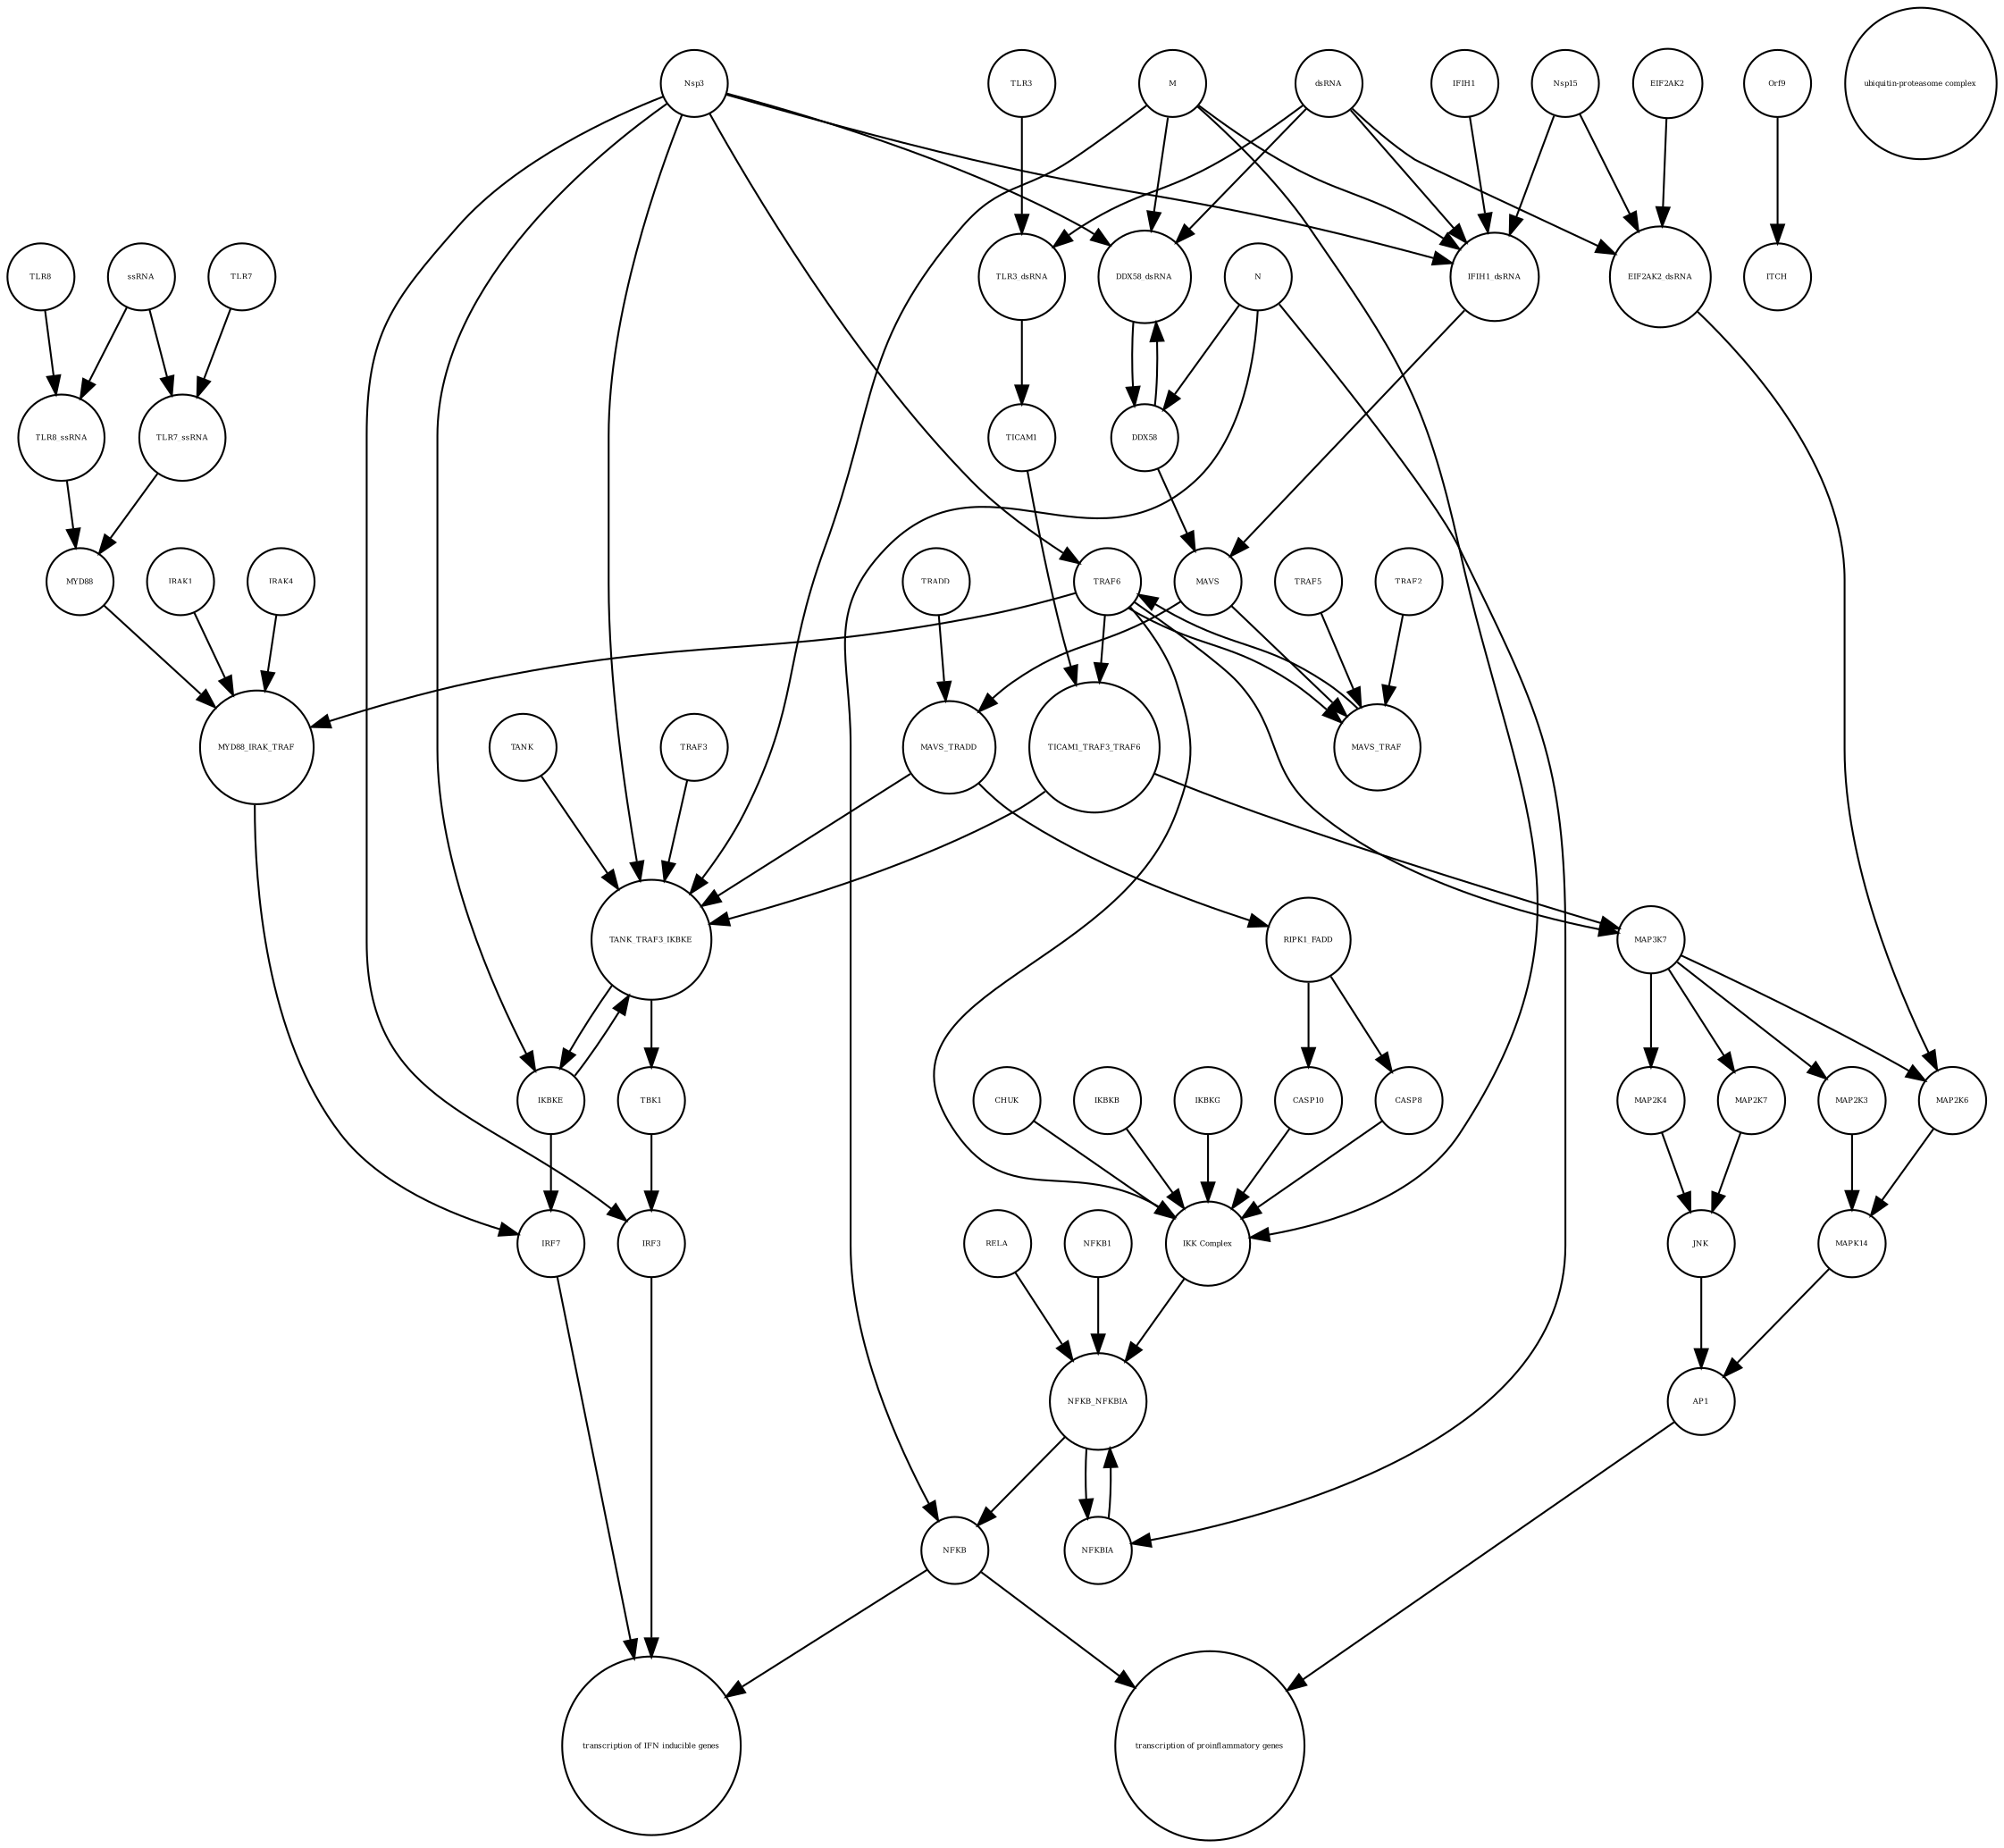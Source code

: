 strict digraph  {
TICAM1_TRAF3_TRAF6 [annotation="", bipartite=0, cls=complex, fontsize=4, label=TICAM1_TRAF3_TRAF6, shape=circle];
MAP3K7 [annotation="", bipartite=0, cls=macromolecule, fontsize=4, label=MAP3K7, shape=circle];
IRF7 [annotation=urn_miriam_hgnc_6122, bipartite=0, cls="macromolecule multimer", fontsize=4, label=IRF7, shape=circle];
"transcription of IFN inducible genes" [annotation="", bipartite=0, cls=phenotype, fontsize=4, label="transcription of IFN inducible genes", shape=circle];
AP1 [annotation="", bipartite=0, cls=complex, fontsize=4, label=AP1, shape=circle];
"transcription of proinflammatory genes" [annotation="", bipartite=0, cls=phenotype, fontsize=4, label="transcription of proinflammatory genes", shape=circle];
NFKB [annotation="", bipartite=0, cls=complex, fontsize=4, label=NFKB, shape=circle];
IRF3 [annotation=urn_miriam_hgnc_6118, bipartite=0, cls=macromolecule, fontsize=4, label=IRF3, shape=circle];
MAVS [annotation=urn_miriam_hgnc_29233, bipartite=0, cls="macromolecule multimer", fontsize=4, label=MAVS, shape=circle];
MAP2K4 [annotation="", bipartite=0, cls=macromolecule, fontsize=4, label=MAP2K4, shape=circle];
NFKB_NFKBIA [annotation="", bipartite=0, cls=complex, fontsize=4, label=NFKB_NFKBIA, shape=circle];
ssRNA [annotation="", bipartite=0, cls="nucleic acid feature", fontsize=4, label=ssRNA, shape=circle];
MAPK14 [annotation="", bipartite=0, cls=macromolecule, fontsize=4, label=MAPK14, shape=circle];
IRAK4 [annotation=urn_miriam_hgnc_17967, bipartite=0, cls=macromolecule, fontsize=4, label=IRAK4, shape=circle];
DDX58 [annotation=urn_miriam_hgnc_19102, bipartite=0, cls=macromolecule, fontsize=4, label=DDX58, shape=circle];
TLR3_dsRNA [annotation="", bipartite=0, cls=complex, fontsize=4, label=TLR3_dsRNA, shape=circle];
TRAF3 [annotation="", bipartite=0, cls=macromolecule, fontsize=4, label=TRAF3, shape=circle];
Orf9 [annotation=urn_miriam_uniprot_P59636, bipartite=0, cls=macromolecule, fontsize=4, label=Orf9, shape=circle];
Nsp3 [annotation=urn_miriam_ncbiprotein_1802476807, bipartite=0, cls=macromolecule, fontsize=4, label=Nsp3, shape=circle];
IKBKB [annotation="", bipartite=0, cls=macromolecule, fontsize=4, label=IKBKB, shape=circle];
TBK1 [annotation="", bipartite=0, cls=macromolecule, fontsize=4, label=TBK1, shape=circle];
TLR7_ssRNA [annotation="", bipartite=0, cls=complex, fontsize=4, label=TLR7_ssRNA, shape=circle];
TLR8 [annotation=urn_miriam_hgnc_15632, bipartite=0, cls=macromolecule, fontsize=4, label=TLR8, shape=circle];
CASP8 [annotation="", bipartite=0, cls=macromolecule, fontsize=4, label=CASP8, shape=circle];
RELA [annotation="", bipartite=0, cls=macromolecule, fontsize=4, label=RELA, shape=circle];
IKBKG [annotation="", bipartite=0, cls=macromolecule, fontsize=4, label=IKBKG, shape=circle];
M [annotation=urn_miriam_ncbiprotein_1796318601, bipartite=0, cls=macromolecule, fontsize=4, label=M, shape=circle];
ITCH [annotation="", bipartite=0, cls=macromolecule, fontsize=4, label=ITCH, shape=circle];
TRAF6 [annotation=urn_miriam_hgnc_12036, bipartite=0, cls=macromolecule, fontsize=4, label=TRAF6, shape=circle];
CHUK [annotation="", bipartite=0, cls=macromolecule, fontsize=4, label=CHUK, shape=circle];
TLR3 [annotation=urn_miriam_hgnc_11849, bipartite=0, cls="macromolecule multimer", fontsize=4, label=TLR3, shape=circle];
TLR7 [annotation=urn_miriam_hgnc_15631, bipartite=0, cls=macromolecule, fontsize=4, label=TLR7, shape=circle];
EIF2AK2 [annotation=urn_miriam_hgnc_9437, bipartite=0, cls=macromolecule, fontsize=4, label=EIF2AK2, shape=circle];
IFIH1 [annotation=urn_miriam_hgnc_18873, bipartite=0, cls=macromolecule, fontsize=4, label=IFIH1, shape=circle];
TANK_TRAF3_IKBKE [annotation="", bipartite=0, cls=complex, fontsize=4, label=TANK_TRAF3_IKBKE, shape=circle];
TRAF5 [annotation=urn_miriam_hgnc_12035, bipartite=0, cls=macromolecule, fontsize=4, label=TRAF5, shape=circle];
TICAM1 [annotation=urn_miriam_hgnc_18348, bipartite=0, cls=macromolecule, fontsize=4, label=TICAM1, shape=circle];
dsRNA [annotation="", bipartite=0, cls="nucleic acid feature", fontsize=4, label=dsRNA, shape=circle];
EIF2AK2_dsRNA [annotation="", bipartite=0, cls=complex, fontsize=4, label=EIF2AK2_dsRNA, shape=circle];
TANK [annotation="", bipartite=0, cls=macromolecule, fontsize=4, label=TANK, shape=circle];
IFIH1_dsRNA [annotation="", bipartite=0, cls=complex, fontsize=4, label=IFIH1_dsRNA, shape=circle];
TRADD [annotation=urn_miriam_hgnc_12030, bipartite=0, cls=macromolecule, fontsize=4, label=TRADD, shape=circle];
DDX58_dsRNA [annotation="", bipartite=0, cls=complex, fontsize=4, label=DDX58_dsRNA, shape=circle];
IKBKE [annotation=urn_miriam_hgnc_14552, bipartite=0, cls=macromolecule, fontsize=4, label=IKBKE, shape=circle];
MYD88_IRAK_TRAF [annotation="", bipartite=0, cls=complex, fontsize=4, label=MYD88_IRAK_TRAF, shape=circle];
MAVS_TRAF [annotation="", bipartite=0, cls=complex, fontsize=4, label=MAVS_TRAF, shape=circle];
TLR8_ssRNA [annotation="", bipartite=0, cls=complex, fontsize=4, label=TLR8_ssRNA, shape=circle];
Nsp15 [annotation=urn_miriam_ncbiprotein_1802476818, bipartite=0, cls=macromolecule, fontsize=4, label=Nsp15, shape=circle];
MAP2K3 [annotation="", bipartite=0, cls=macromolecule, fontsize=4, label=MAP2K3, shape=circle];
CASP10 [annotation="", bipartite=0, cls=macromolecule, fontsize=4, label=CASP10, shape=circle];
RIPK1_FADD [annotation="", bipartite=0, cls=complex, fontsize=4, label=RIPK1_FADD, shape=circle];
NFKB1 [annotation="", bipartite=0, cls=macromolecule, fontsize=4, label=NFKB1, shape=circle];
TRAF2 [annotation=urn_miriam_hgnc_12032, bipartite=0, cls=macromolecule, fontsize=4, label=TRAF2, shape=circle];
JNK [annotation="", bipartite=0, cls=complex, fontsize=4, label=JNK, shape=circle];
IRAK1 [annotation=urn_miriam_hgnc_6112, bipartite=0, cls=macromolecule, fontsize=4, label=IRAK1, shape=circle];
N [annotation=urn_miriam_ncbiprotein_1798174255, bipartite=0, cls=macromolecule, fontsize=4, label=N, shape=circle];
MYD88 [annotation="", bipartite=0, cls=macromolecule, fontsize=4, label=MYD88, shape=circle];
NFKBIA [annotation=urn_miriam_hgnc_7797, bipartite=0, cls=macromolecule, fontsize=4, label=NFKBIA, shape=circle];
"ubiquitin-proteasome complex" [annotation="", bipartite=0, cls=complex, fontsize=4, label="ubiquitin-proteasome complex", shape=circle];
MAVS_TRADD [annotation="", bipartite=0, cls=complex, fontsize=4, label=MAVS_TRADD, shape=circle];
"IKK Complex" [annotation="", bipartite=0, cls=complex, fontsize=4, label="IKK Complex", shape=circle];
MAP2K7 [annotation="", bipartite=0, cls=macromolecule, fontsize=4, label=MAP2K7, shape=circle];
MAP2K6 [annotation="", bipartite=0, cls=macromolecule, fontsize=4, label=MAP2K6, shape=circle];
TICAM1_TRAF3_TRAF6 -> MAP3K7  [annotation="", interaction_type=stimulation];
TICAM1_TRAF3_TRAF6 -> TANK_TRAF3_IKBKE  [annotation="urn_miriam_pubmed_19380580|urn_miriam_pubmed_19366914|urn_miriam_taxonomy_694009", interaction_type=stimulation];
MAP3K7 -> MAP2K3  [annotation=urn_miriam_pubmed_19366914, interaction_type=catalysis];
MAP3K7 -> MAP2K6  [annotation=urn_miriam_pubmed_19366914, interaction_type=catalysis];
MAP3K7 -> MAP2K4  [annotation=urn_miriam_pubmed_19366914, interaction_type=catalysis];
MAP3K7 -> MAP2K7  [annotation=urn_miriam_pubmed_19366914, interaction_type=catalysis];
IRF7 -> "transcription of IFN inducible genes"  [annotation="", interaction_type=stimulation];
AP1 -> "transcription of proinflammatory genes"  [annotation="", interaction_type=stimulation];
NFKB -> "transcription of proinflammatory genes"  [annotation="", interaction_type=stimulation];
NFKB -> "transcription of IFN inducible genes"  [annotation="", interaction_type=stimulation];
IRF3 -> "transcription of IFN inducible genes"  [annotation="", interaction_type=stimulation];
MAVS -> MAVS_TRADD  [annotation="", interaction_type=production];
MAVS -> MAVS_TRAF  [annotation="", interaction_type=production];
MAP2K4 -> JNK  [annotation=urn_miriam_pubmed_19366914, interaction_type=catalysis];
NFKB_NFKBIA -> NFKBIA  [annotation="", interaction_type=production];
NFKB_NFKBIA -> NFKB  [annotation="", interaction_type=production];
ssRNA -> TLR8_ssRNA  [annotation="", interaction_type=production];
ssRNA -> TLR7_ssRNA  [annotation="", interaction_type=production];
MAPK14 -> AP1  [annotation=urn_miriam_pubmed_19366914, interaction_type=stimulation];
IRAK4 -> MYD88_IRAK_TRAF  [annotation="", interaction_type=production];
DDX58 -> DDX58_dsRNA  [annotation="", interaction_type=production];
DDX58 -> MAVS  [annotation=urn_miriam_pubmed_25581309, interaction_type=catalysis];
TLR3_dsRNA -> TICAM1  [annotation=urn_miriam_pubmed_20303872, interaction_type=stimulation];
TRAF3 -> TANK_TRAF3_IKBKE  [annotation="", interaction_type=production];
Orf9 -> ITCH  [annotation="urn_miriam_pubmed_25135833|urn_miriam_taxonomy_694009", interaction_type=stimulation];
Nsp3 -> DDX58_dsRNA  [annotation="urn_miriam_pubmed_20303872|urn_miriam_pubmed_19380580|urn_miriam_pubmed_31226023|urn_miriam_taxonomy_694009", interaction_type=inhibition];
Nsp3 -> IFIH1_dsRNA  [annotation="urn_miriam_pubmed_28484023|urn_miriam_pubmed_19380580|urn_miriam_pubmed_31226023|urn_miriam_taxonomy_694009", interaction_type=inhibition];
Nsp3 -> TANK_TRAF3_IKBKE  [annotation="urn_miriam_pubmed_19366914|urn_miriam_pubmed_27164085|urn_miriam_pubmed_19380580|urn_miriam_taxonomy_694009", interaction_type=inhibition];
Nsp3 -> TRAF6  [annotation="urn_miriam_pubmed_27164085|urn_miriam_taxonomy_694009", interaction_type=catalysis];
Nsp3 -> IKBKE  [annotation="urn_miriam_pubmed_20303872|urn_miriam_pubmed_31226023|urn_miriam_taxonomy_694009", interaction_type=inhibition];
Nsp3 -> IRF3  [annotation="urn_miriam_pubmed_17761676|urn_miriam_pubmed_31226023|urn_miriam_taxonomy_694009", interaction_type=inhibition];
IKBKB -> "IKK Complex"  [annotation="", interaction_type=production];
TBK1 -> IRF3  [annotation="urn_miriam_pubmed_17761676|urn_miriam_pubmed_31226023|urn_miriam_taxonomy_694009", interaction_type=catalysis];
TLR7_ssRNA -> MYD88  [annotation=urn_miriam_pubmed_19366914, interaction_type=stimulation];
TLR8 -> TLR8_ssRNA  [annotation="", interaction_type=production];
CASP8 -> "IKK Complex"  [annotation="urn_miriam_pubmed_19366914|urn_miriam_pubmed_20303872|urn_miriam_pubmed_17705188|urn_miriam_pubmed_694009", interaction_type=stimulation];
RELA -> NFKB_NFKBIA  [annotation="", interaction_type=production];
IKBKG -> "IKK Complex"  [annotation="", interaction_type=production];
M -> DDX58_dsRNA  [annotation="urn_miriam_pubmed_20303872|urn_miriam_pubmed_19380580|urn_miriam_pubmed_31226023|urn_miriam_taxonomy_694009", interaction_type=inhibition];
M -> IFIH1_dsRNA  [annotation="urn_miriam_pubmed_28484023|urn_miriam_pubmed_19380580|urn_miriam_pubmed_31226023|urn_miriam_taxonomy_694009", interaction_type=inhibition];
M -> TANK_TRAF3_IKBKE  [annotation="urn_miriam_pubmed_19380580|urn_miriam_pubmed_19366914|urn_miriam_taxonomy_694009", interaction_type=inhibition];
M -> "IKK Complex"  [annotation="urn_miriam_pubmed_19366914|urn_miriam_pubmed_20303872|urn_miriam_pubmed_17705188|urn_miriam_pubmed_694009", interaction_type=inhibition];
TRAF6 -> MAP3K7  [annotation=urn_miriam_pubmed_19366914, interaction_type=stimulation];
TRAF6 -> TICAM1_TRAF3_TRAF6  [annotation="", interaction_type=production];
TRAF6 -> MYD88_IRAK_TRAF  [annotation="", interaction_type=production];
TRAF6 -> MAVS_TRAF  [annotation="", interaction_type=production];
TRAF6 -> "IKK Complex"  [annotation="urn_miriam_pubmed_19366914|urn_miriam_pubmed_20303872|urn_miriam_pubmed_17705188|urn_miriam_pubmed_694009", interaction_type=stimulation];
CHUK -> "IKK Complex"  [annotation="", interaction_type=production];
TLR3 -> TLR3_dsRNA  [annotation="", interaction_type=production];
TLR7 -> TLR7_ssRNA  [annotation="", interaction_type=production];
EIF2AK2 -> EIF2AK2_dsRNA  [annotation="", interaction_type=production];
IFIH1 -> IFIH1_dsRNA  [annotation="", interaction_type=production];
TANK_TRAF3_IKBKE -> TBK1  [annotation=urn_miriam_pubmed_20303872, interaction_type=stimulation];
TANK_TRAF3_IKBKE -> IKBKE  [annotation="urn_miriam_pubmed_20303872|urn_miriam_pubmed_31226023|urn_miriam_taxonomy_694009", interaction_type=stimulation];
TRAF5 -> MAVS_TRAF  [annotation="", interaction_type=production];
TICAM1 -> TICAM1_TRAF3_TRAF6  [annotation="", interaction_type=production];
dsRNA -> DDX58_dsRNA  [annotation="", interaction_type=production];
dsRNA -> EIF2AK2_dsRNA  [annotation="", interaction_type=production];
dsRNA -> TLR3_dsRNA  [annotation="", interaction_type=production];
dsRNA -> IFIH1_dsRNA  [annotation="", interaction_type=production];
EIF2AK2_dsRNA -> MAP2K6  [annotation=urn_miriam_pubmed_19366914, interaction_type=stimulation];
TANK -> TANK_TRAF3_IKBKE  [annotation="", interaction_type=production];
IFIH1_dsRNA -> MAVS  [annotation=urn_miriam_pubmed_25581309, interaction_type=catalysis];
TRADD -> MAVS_TRADD  [annotation="", interaction_type=production];
DDX58_dsRNA -> DDX58  [annotation="urn_miriam_pubmed_25581309|urn_miriam_pubmed_28148787|urn_miriam_taxonomy_694009", interaction_type=catalysis];
IKBKE -> IRF7  [annotation=urn_miriam_pubmed_20303872, interaction_type=catalysis];
IKBKE -> TANK_TRAF3_IKBKE  [annotation="", interaction_type=production];
MYD88_IRAK_TRAF -> IRF7  [annotation=urn_miriam_pubmed_20303872, interaction_type=catalysis];
MAVS_TRAF -> TRAF6  [annotation=urn_miriam_pubmed_19366914, interaction_type=catalysis];
TLR8_ssRNA -> MYD88  [annotation=urn_miriam_pubmed_19366914, interaction_type=stimulation];
Nsp15 -> EIF2AK2_dsRNA  [annotation="urn_miriam_pubmed_28484023|urn_miriam_pubmed_19366914|urn_miriam_taxonomy_694009", interaction_type=inhibition];
Nsp15 -> IFIH1_dsRNA  [annotation="urn_miriam_pubmed_28484023|urn_miriam_pubmed_19380580|urn_miriam_pubmed_31226023|urn_miriam_taxonomy_694009", interaction_type=inhibition];
MAP2K3 -> MAPK14  [annotation=urn_miriam_pubmed_19366914, interaction_type=catalysis];
CASP10 -> "IKK Complex"  [annotation="urn_miriam_pubmed_19366914|urn_miriam_pubmed_20303872|urn_miriam_pubmed_17705188|urn_miriam_pubmed_694009", interaction_type=stimulation];
RIPK1_FADD -> CASP10  [annotation=urn_miriam_pubmed_20303872, interaction_type=stimulation];
RIPK1_FADD -> CASP8  [annotation=urn_miriam_pubmed_19366914, interaction_type=stimulation];
NFKB1 -> NFKB_NFKBIA  [annotation="", interaction_type=production];
TRAF2 -> MAVS_TRAF  [annotation="", interaction_type=production];
JNK -> AP1  [annotation=urn_miriam_pubmed_19366914, interaction_type=stimulation];
IRAK1 -> MYD88_IRAK_TRAF  [annotation="", interaction_type=production];
N -> NFKBIA  [annotation="urn_miriam_pubmed_16143815|urn_miriam_taxonomy_694009", interaction_type=stimulation];
N -> NFKB  [annotation="urn_miriam_pubmed_16143815|urn_miriam_taxonomy_694009", interaction_type=stimulation];
N -> DDX58  [annotation="urn_miriam_pubmed_25581309|urn_miriam_pubmed_28148787|urn_miriam_taxonomy_694009", interaction_type=inhibition];
MYD88 -> MYD88_IRAK_TRAF  [annotation="", interaction_type=production];
NFKBIA -> NFKB_NFKBIA  [annotation="", interaction_type=production];
MAVS_TRADD -> TANK_TRAF3_IKBKE  [annotation="urn_miriam_pubmed_19366914|urn_miriam_pubmed_27164085|urn_miriam_pubmed_19380580|urn_miriam_taxonomy_694009", interaction_type=stimulation];
MAVS_TRADD -> RIPK1_FADD  [annotation=urn_miriam_pubmed_19366914, interaction_type=stimulation];
"IKK Complex" -> NFKB_NFKBIA  [annotation=urn_miriam_pubmed_19366914, interaction_type=catalysis];
MAP2K7 -> JNK  [annotation=urn_miriam_pubmed_19366914, interaction_type=catalysis];
MAP2K6 -> MAPK14  [annotation=urn_miriam_pubmed_19366914, interaction_type=catalysis];
}
